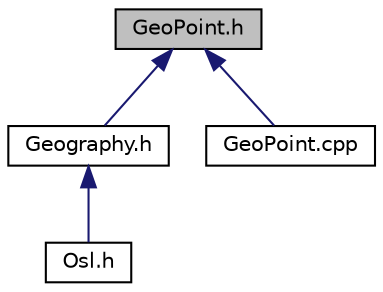 digraph "GeoPoint.h"
{
 // LATEX_PDF_SIZE
  edge [fontname="Helvetica",fontsize="10",labelfontname="Helvetica",labelfontsize="10"];
  node [fontname="Helvetica",fontsize="10",shape=record];
  Node1 [label="GeoPoint.h",height=0.2,width=0.4,color="black", fillcolor="grey75", style="filled", fontcolor="black",tooltip="Header file of Osl::Geography::GeoPoint class."];
  Node1 -> Node2 [dir="back",color="midnightblue",fontsize="10",style="solid"];
  Node2 [label="Geography.h",height=0.2,width=0.4,color="black", fillcolor="white", style="filled",URL="$Geography_8h.html",tooltip="Header file of Osl::Geography namespace."];
  Node2 -> Node3 [dir="back",color="midnightblue",fontsize="10",style="solid"];
  Node3 [label="Osl.h",height=0.2,width=0.4,color="black", fillcolor="white", style="filled",URL="$Osl_8h.html",tooltip="Header file for the Osl library."];
  Node1 -> Node4 [dir="back",color="midnightblue",fontsize="10",style="solid"];
  Node4 [label="GeoPoint.cpp",height=0.2,width=0.4,color="black", fillcolor="white", style="filled",URL="$GeoPoint_8cpp.html",tooltip="Source file of Osl::Geography::GeoPoint class."];
}
